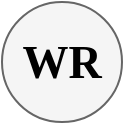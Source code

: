 <mxfile version="22.1.11" type="device">
  <diagram name="Pagina-1" id="WAYANd6y01R8L6BG86TA">
    <mxGraphModel dx="489" dy="327" grid="1" gridSize="10" guides="1" tooltips="1" connect="1" arrows="1" fold="1" page="1" pageScale="1" pageWidth="827" pageHeight="1169" math="0" shadow="0">
      <root>
        <mxCell id="0" />
        <mxCell id="1" parent="0" />
        <mxCell id="oZ-7X8y2WkZlaFteQNS3-1" value="&lt;font color=&quot;#000000&quot; size=&quot;1&quot; face=&quot;Verdana&quot;&gt;&lt;b style=&quot;font-size: 23px;&quot;&gt;WR&lt;/b&gt;&lt;/font&gt;" style="ellipse;whiteSpace=wrap;html=1;aspect=fixed;fillColor=#f5f5f5;fontColor=#333333;strokeColor=#666666;" vertex="1" parent="1">
          <mxGeometry x="370" y="320" width="60" height="60" as="geometry" />
        </mxCell>
      </root>
    </mxGraphModel>
  </diagram>
</mxfile>
